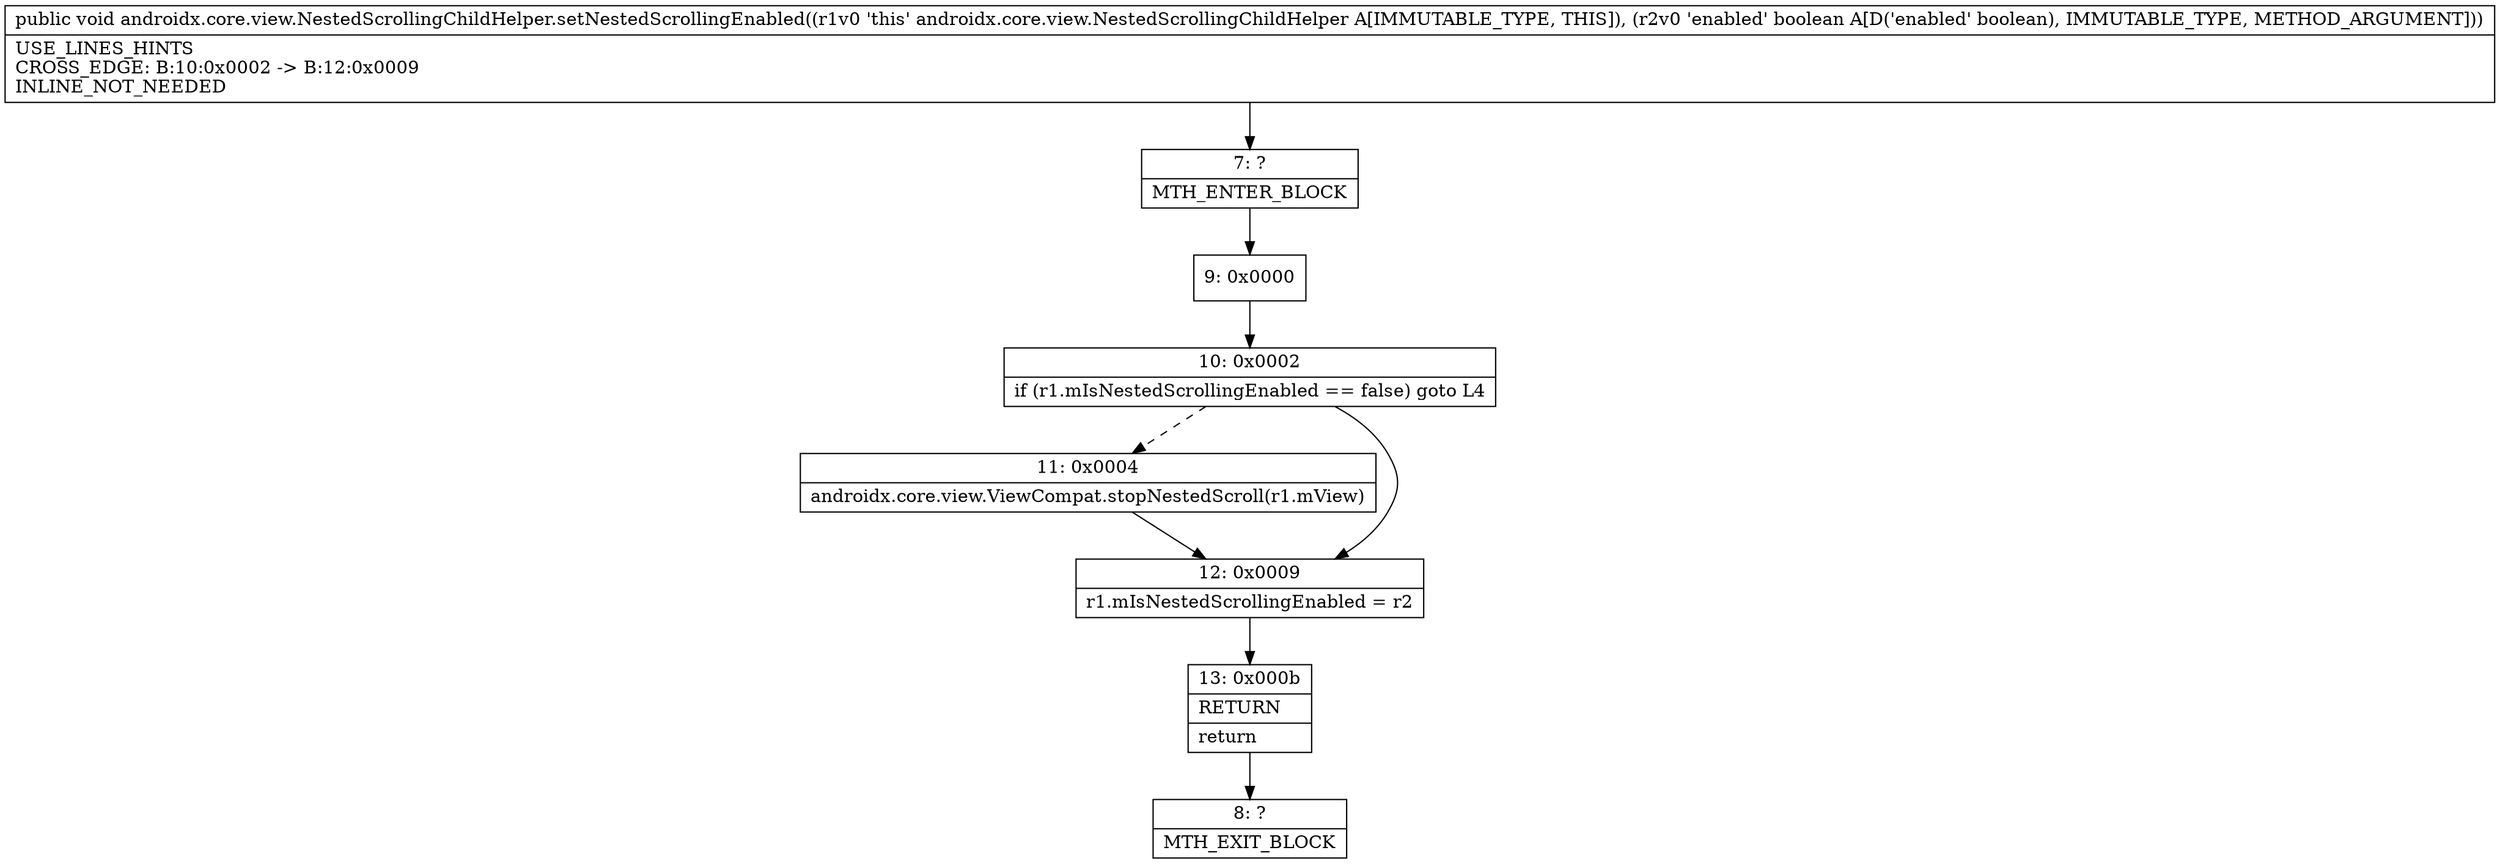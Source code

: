 digraph "CFG forandroidx.core.view.NestedScrollingChildHelper.setNestedScrollingEnabled(Z)V" {
Node_7 [shape=record,label="{7\:\ ?|MTH_ENTER_BLOCK\l}"];
Node_9 [shape=record,label="{9\:\ 0x0000}"];
Node_10 [shape=record,label="{10\:\ 0x0002|if (r1.mIsNestedScrollingEnabled == false) goto L4\l}"];
Node_11 [shape=record,label="{11\:\ 0x0004|androidx.core.view.ViewCompat.stopNestedScroll(r1.mView)\l}"];
Node_12 [shape=record,label="{12\:\ 0x0009|r1.mIsNestedScrollingEnabled = r2\l}"];
Node_13 [shape=record,label="{13\:\ 0x000b|RETURN\l|return\l}"];
Node_8 [shape=record,label="{8\:\ ?|MTH_EXIT_BLOCK\l}"];
MethodNode[shape=record,label="{public void androidx.core.view.NestedScrollingChildHelper.setNestedScrollingEnabled((r1v0 'this' androidx.core.view.NestedScrollingChildHelper A[IMMUTABLE_TYPE, THIS]), (r2v0 'enabled' boolean A[D('enabled' boolean), IMMUTABLE_TYPE, METHOD_ARGUMENT]))  | USE_LINES_HINTS\lCROSS_EDGE: B:10:0x0002 \-\> B:12:0x0009\lINLINE_NOT_NEEDED\l}"];
MethodNode -> Node_7;Node_7 -> Node_9;
Node_9 -> Node_10;
Node_10 -> Node_11[style=dashed];
Node_10 -> Node_12;
Node_11 -> Node_12;
Node_12 -> Node_13;
Node_13 -> Node_8;
}

